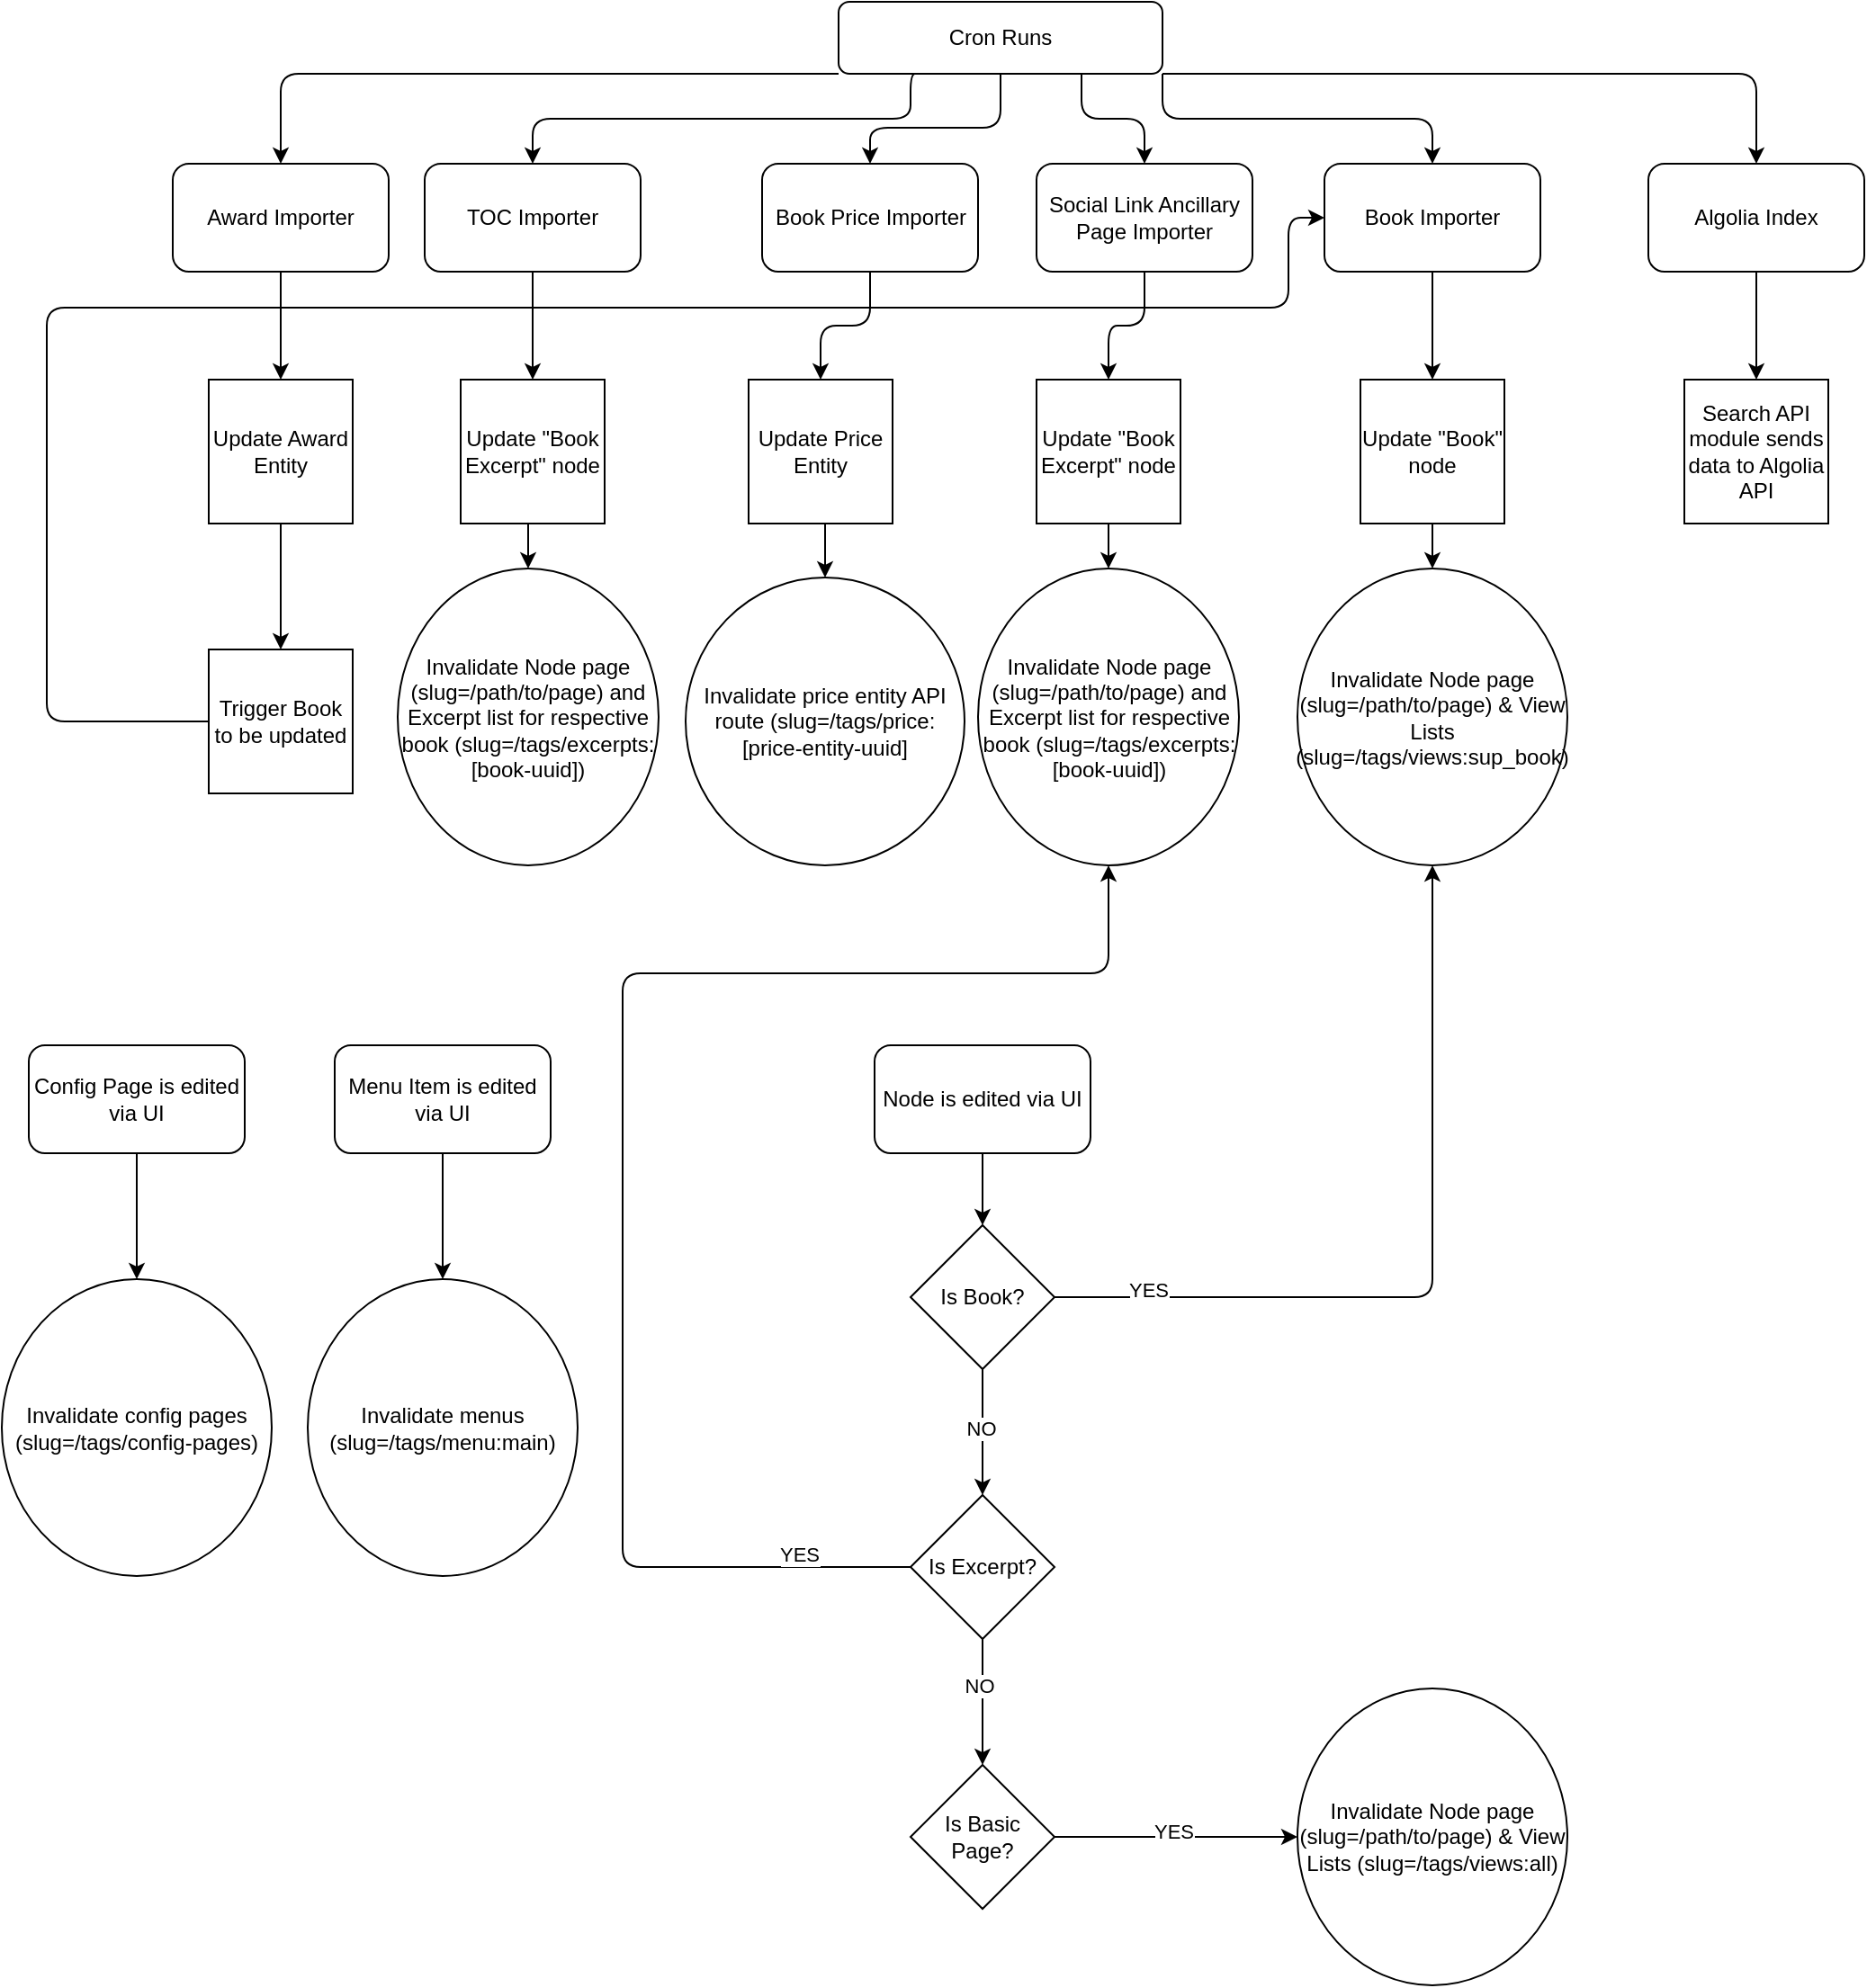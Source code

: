 <mxfile version="24.9.1">
  <diagram id="C5RBs43oDa-KdzZeNtuy" name="Page-1">
    <mxGraphModel dx="1909" dy="1082" grid="1" gridSize="10" guides="1" tooltips="1" connect="1" arrows="1" fold="1" page="1" pageScale="1" pageWidth="827" pageHeight="1169" math="0" shadow="0">
      <root>
        <mxCell id="WIyWlLk6GJQsqaUBKTNV-0" />
        <mxCell id="WIyWlLk6GJQsqaUBKTNV-1" parent="WIyWlLk6GJQsqaUBKTNV-0" />
        <mxCell id="gXQ1bGzr18bKDSAEKjB8-29" style="edgeStyle=orthogonalEdgeStyle;rounded=1;orthogonalLoop=1;jettySize=auto;html=1;exitX=0;exitY=1;exitDx=0;exitDy=0;entryX=0.5;entryY=0;entryDx=0;entryDy=0;curved=0;" edge="1" parent="WIyWlLk6GJQsqaUBKTNV-1" source="WIyWlLk6GJQsqaUBKTNV-3" target="gXQ1bGzr18bKDSAEKjB8-5">
          <mxGeometry relative="1" as="geometry">
            <Array as="points">
              <mxPoint x="-60" y="40" />
            </Array>
          </mxGeometry>
        </mxCell>
        <mxCell id="gXQ1bGzr18bKDSAEKjB8-31" style="edgeStyle=orthogonalEdgeStyle;rounded=1;orthogonalLoop=1;jettySize=auto;html=1;exitX=0.25;exitY=1;exitDx=0;exitDy=0;entryX=0.5;entryY=0;entryDx=0;entryDy=0;curved=0;" edge="1" parent="WIyWlLk6GJQsqaUBKTNV-1" source="WIyWlLk6GJQsqaUBKTNV-3" target="gXQ1bGzr18bKDSAEKjB8-4">
          <mxGeometry relative="1" as="geometry">
            <Array as="points">
              <mxPoint x="290" y="40" />
              <mxPoint x="290" y="65" />
              <mxPoint x="80" y="65" />
            </Array>
          </mxGeometry>
        </mxCell>
        <mxCell id="gXQ1bGzr18bKDSAEKjB8-32" style="edgeStyle=orthogonalEdgeStyle;rounded=1;orthogonalLoop=1;jettySize=auto;html=1;exitX=0.5;exitY=1;exitDx=0;exitDy=0;entryX=0.5;entryY=0;entryDx=0;entryDy=0;curved=0;" edge="1" parent="WIyWlLk6GJQsqaUBKTNV-1" source="WIyWlLk6GJQsqaUBKTNV-3" target="gXQ1bGzr18bKDSAEKjB8-3">
          <mxGeometry relative="1" as="geometry">
            <Array as="points">
              <mxPoint x="340" y="70" />
              <mxPoint x="268" y="70" />
            </Array>
          </mxGeometry>
        </mxCell>
        <mxCell id="gXQ1bGzr18bKDSAEKjB8-33" style="edgeStyle=orthogonalEdgeStyle;rounded=1;orthogonalLoop=1;jettySize=auto;html=1;exitX=0.75;exitY=1;exitDx=0;exitDy=0;entryX=0.5;entryY=0;entryDx=0;entryDy=0;curved=0;" edge="1" parent="WIyWlLk6GJQsqaUBKTNV-1" source="WIyWlLk6GJQsqaUBKTNV-3" target="gXQ1bGzr18bKDSAEKjB8-0">
          <mxGeometry relative="1" as="geometry" />
        </mxCell>
        <mxCell id="gXQ1bGzr18bKDSAEKjB8-34" style="edgeStyle=orthogonalEdgeStyle;rounded=1;orthogonalLoop=1;jettySize=auto;html=1;exitX=1;exitY=1;exitDx=0;exitDy=0;entryX=0.5;entryY=0;entryDx=0;entryDy=0;curved=0;" edge="1" parent="WIyWlLk6GJQsqaUBKTNV-1" source="WIyWlLk6GJQsqaUBKTNV-3" target="gXQ1bGzr18bKDSAEKjB8-1">
          <mxGeometry relative="1" as="geometry" />
        </mxCell>
        <mxCell id="gXQ1bGzr18bKDSAEKjB8-35" style="edgeStyle=orthogonalEdgeStyle;rounded=1;orthogonalLoop=1;jettySize=auto;html=1;exitX=1;exitY=1;exitDx=0;exitDy=0;entryX=0.5;entryY=0;entryDx=0;entryDy=0;curved=0;" edge="1" parent="WIyWlLk6GJQsqaUBKTNV-1" source="WIyWlLk6GJQsqaUBKTNV-3" target="gXQ1bGzr18bKDSAEKjB8-2">
          <mxGeometry relative="1" as="geometry">
            <Array as="points">
              <mxPoint x="760" y="40" />
            </Array>
          </mxGeometry>
        </mxCell>
        <mxCell id="WIyWlLk6GJQsqaUBKTNV-3" value="Cron Runs" style="rounded=1;whiteSpace=wrap;html=1;fontSize=12;glass=0;strokeWidth=1;shadow=0;" parent="WIyWlLk6GJQsqaUBKTNV-1" vertex="1">
          <mxGeometry x="250" width="180" height="40" as="geometry" />
        </mxCell>
        <mxCell id="gXQ1bGzr18bKDSAEKjB8-39" style="edgeStyle=orthogonalEdgeStyle;rounded=1;orthogonalLoop=1;jettySize=auto;html=1;exitX=0.5;exitY=1;exitDx=0;exitDy=0;entryX=0.5;entryY=0;entryDx=0;entryDy=0;curved=0;" edge="1" parent="WIyWlLk6GJQsqaUBKTNV-1" source="gXQ1bGzr18bKDSAEKjB8-0" target="gXQ1bGzr18bKDSAEKjB8-15">
          <mxGeometry relative="1" as="geometry" />
        </mxCell>
        <mxCell id="gXQ1bGzr18bKDSAEKjB8-0" value="Social Link Ancillary Page Importer" style="rounded=1;whiteSpace=wrap;html=1;" vertex="1" parent="WIyWlLk6GJQsqaUBKTNV-1">
          <mxGeometry x="360" y="90" width="120" height="60" as="geometry" />
        </mxCell>
        <mxCell id="gXQ1bGzr18bKDSAEKjB8-40" style="edgeStyle=orthogonalEdgeStyle;rounded=0;orthogonalLoop=1;jettySize=auto;html=1;exitX=0.5;exitY=1;exitDx=0;exitDy=0;entryX=0.5;entryY=0;entryDx=0;entryDy=0;" edge="1" parent="WIyWlLk6GJQsqaUBKTNV-1" source="gXQ1bGzr18bKDSAEKjB8-1" target="gXQ1bGzr18bKDSAEKjB8-16">
          <mxGeometry relative="1" as="geometry" />
        </mxCell>
        <mxCell id="gXQ1bGzr18bKDSAEKjB8-1" value="Book Importer" style="rounded=1;whiteSpace=wrap;html=1;" vertex="1" parent="WIyWlLk6GJQsqaUBKTNV-1">
          <mxGeometry x="520" y="90" width="120" height="60" as="geometry" />
        </mxCell>
        <mxCell id="gXQ1bGzr18bKDSAEKjB8-41" style="edgeStyle=orthogonalEdgeStyle;rounded=0;orthogonalLoop=1;jettySize=auto;html=1;exitX=0.5;exitY=1;exitDx=0;exitDy=0;entryX=0.5;entryY=0;entryDx=0;entryDy=0;" edge="1" parent="WIyWlLk6GJQsqaUBKTNV-1" source="gXQ1bGzr18bKDSAEKjB8-2" target="gXQ1bGzr18bKDSAEKjB8-24">
          <mxGeometry relative="1" as="geometry" />
        </mxCell>
        <mxCell id="gXQ1bGzr18bKDSAEKjB8-2" value="Algolia Index" style="rounded=1;whiteSpace=wrap;html=1;" vertex="1" parent="WIyWlLk6GJQsqaUBKTNV-1">
          <mxGeometry x="700" y="90" width="120" height="60" as="geometry" />
        </mxCell>
        <mxCell id="gXQ1bGzr18bKDSAEKjB8-38" style="edgeStyle=orthogonalEdgeStyle;rounded=1;orthogonalLoop=1;jettySize=auto;html=1;exitX=0.5;exitY=1;exitDx=0;exitDy=0;entryX=0.5;entryY=0;entryDx=0;entryDy=0;curved=0;" edge="1" parent="WIyWlLk6GJQsqaUBKTNV-1" source="gXQ1bGzr18bKDSAEKjB8-3" target="gXQ1bGzr18bKDSAEKjB8-17">
          <mxGeometry relative="1" as="geometry" />
        </mxCell>
        <mxCell id="gXQ1bGzr18bKDSAEKjB8-3" value="Book Price Importer" style="rounded=1;whiteSpace=wrap;html=1;" vertex="1" parent="WIyWlLk6GJQsqaUBKTNV-1">
          <mxGeometry x="207.5" y="90" width="120" height="60" as="geometry" />
        </mxCell>
        <mxCell id="gXQ1bGzr18bKDSAEKjB8-37" style="edgeStyle=orthogonalEdgeStyle;rounded=0;orthogonalLoop=1;jettySize=auto;html=1;exitX=0.5;exitY=1;exitDx=0;exitDy=0;entryX=0.5;entryY=0;entryDx=0;entryDy=0;" edge="1" parent="WIyWlLk6GJQsqaUBKTNV-1" source="gXQ1bGzr18bKDSAEKjB8-4" target="gXQ1bGzr18bKDSAEKjB8-14">
          <mxGeometry relative="1" as="geometry" />
        </mxCell>
        <mxCell id="gXQ1bGzr18bKDSAEKjB8-4" value="TOC Importer" style="rounded=1;whiteSpace=wrap;html=1;" vertex="1" parent="WIyWlLk6GJQsqaUBKTNV-1">
          <mxGeometry x="20" y="90" width="120" height="60" as="geometry" />
        </mxCell>
        <mxCell id="gXQ1bGzr18bKDSAEKjB8-36" style="edgeStyle=orthogonalEdgeStyle;rounded=0;orthogonalLoop=1;jettySize=auto;html=1;exitX=0.5;exitY=1;exitDx=0;exitDy=0;entryX=0.5;entryY=0;entryDx=0;entryDy=0;" edge="1" parent="WIyWlLk6GJQsqaUBKTNV-1" source="gXQ1bGzr18bKDSAEKjB8-5" target="gXQ1bGzr18bKDSAEKjB8-12">
          <mxGeometry relative="1" as="geometry" />
        </mxCell>
        <mxCell id="gXQ1bGzr18bKDSAEKjB8-5" value="Award Importer" style="rounded=1;whiteSpace=wrap;html=1;" vertex="1" parent="WIyWlLk6GJQsqaUBKTNV-1">
          <mxGeometry x="-120" y="90" width="120" height="60" as="geometry" />
        </mxCell>
        <mxCell id="gXQ1bGzr18bKDSAEKjB8-42" style="edgeStyle=orthogonalEdgeStyle;rounded=0;orthogonalLoop=1;jettySize=auto;html=1;entryX=0.5;entryY=0;entryDx=0;entryDy=0;" edge="1" parent="WIyWlLk6GJQsqaUBKTNV-1" source="gXQ1bGzr18bKDSAEKjB8-12" target="gXQ1bGzr18bKDSAEKjB8-13">
          <mxGeometry relative="1" as="geometry" />
        </mxCell>
        <mxCell id="gXQ1bGzr18bKDSAEKjB8-12" value="Update Award Entity" style="whiteSpace=wrap;html=1;aspect=fixed;" vertex="1" parent="WIyWlLk6GJQsqaUBKTNV-1">
          <mxGeometry x="-100" y="210" width="80" height="80" as="geometry" />
        </mxCell>
        <mxCell id="gXQ1bGzr18bKDSAEKjB8-47" style="edgeStyle=orthogonalEdgeStyle;rounded=1;orthogonalLoop=1;jettySize=auto;html=1;exitX=0;exitY=0.5;exitDx=0;exitDy=0;entryX=0;entryY=0.5;entryDx=0;entryDy=0;curved=0;" edge="1" parent="WIyWlLk6GJQsqaUBKTNV-1" source="gXQ1bGzr18bKDSAEKjB8-13" target="gXQ1bGzr18bKDSAEKjB8-1">
          <mxGeometry relative="1" as="geometry">
            <Array as="points">
              <mxPoint x="-190" y="400" />
              <mxPoint x="-190" y="170" />
              <mxPoint x="500" y="170" />
              <mxPoint x="500" y="120" />
            </Array>
          </mxGeometry>
        </mxCell>
        <mxCell id="gXQ1bGzr18bKDSAEKjB8-13" value="Trigger Book to be updated" style="whiteSpace=wrap;html=1;aspect=fixed;" vertex="1" parent="WIyWlLk6GJQsqaUBKTNV-1">
          <mxGeometry x="-100" y="360" width="80" height="80" as="geometry" />
        </mxCell>
        <mxCell id="gXQ1bGzr18bKDSAEKjB8-43" style="edgeStyle=orthogonalEdgeStyle;rounded=0;orthogonalLoop=1;jettySize=auto;html=1;exitX=0.5;exitY=1;exitDx=0;exitDy=0;entryX=0.5;entryY=0;entryDx=0;entryDy=0;" edge="1" parent="WIyWlLk6GJQsqaUBKTNV-1" source="gXQ1bGzr18bKDSAEKjB8-14" target="gXQ1bGzr18bKDSAEKjB8-18">
          <mxGeometry relative="1" as="geometry" />
        </mxCell>
        <mxCell id="gXQ1bGzr18bKDSAEKjB8-14" value="Update &quot;Book Excerpt&quot; node" style="whiteSpace=wrap;html=1;aspect=fixed;" vertex="1" parent="WIyWlLk6GJQsqaUBKTNV-1">
          <mxGeometry x="40" y="210" width="80" height="80" as="geometry" />
        </mxCell>
        <mxCell id="gXQ1bGzr18bKDSAEKjB8-45" style="edgeStyle=orthogonalEdgeStyle;rounded=0;orthogonalLoop=1;jettySize=auto;html=1;exitX=0.5;exitY=1;exitDx=0;exitDy=0;entryX=0.5;entryY=0;entryDx=0;entryDy=0;" edge="1" parent="WIyWlLk6GJQsqaUBKTNV-1" source="gXQ1bGzr18bKDSAEKjB8-15" target="gXQ1bGzr18bKDSAEKjB8-23">
          <mxGeometry relative="1" as="geometry" />
        </mxCell>
        <mxCell id="gXQ1bGzr18bKDSAEKjB8-15" value="Update &quot;Book Excerpt&quot; node" style="whiteSpace=wrap;html=1;aspect=fixed;" vertex="1" parent="WIyWlLk6GJQsqaUBKTNV-1">
          <mxGeometry x="360" y="210" width="80" height="80" as="geometry" />
        </mxCell>
        <mxCell id="gXQ1bGzr18bKDSAEKjB8-46" style="edgeStyle=orthogonalEdgeStyle;rounded=0;orthogonalLoop=1;jettySize=auto;html=1;exitX=0.5;exitY=1;exitDx=0;exitDy=0;entryX=0.5;entryY=0;entryDx=0;entryDy=0;" edge="1" parent="WIyWlLk6GJQsqaUBKTNV-1" source="gXQ1bGzr18bKDSAEKjB8-16" target="gXQ1bGzr18bKDSAEKjB8-21">
          <mxGeometry relative="1" as="geometry" />
        </mxCell>
        <mxCell id="gXQ1bGzr18bKDSAEKjB8-16" value="Update &quot;Book&quot; node" style="whiteSpace=wrap;html=1;aspect=fixed;" vertex="1" parent="WIyWlLk6GJQsqaUBKTNV-1">
          <mxGeometry x="540" y="210" width="80" height="80" as="geometry" />
        </mxCell>
        <mxCell id="gXQ1bGzr18bKDSAEKjB8-44" style="edgeStyle=orthogonalEdgeStyle;rounded=0;orthogonalLoop=1;jettySize=auto;html=1;exitX=0.5;exitY=1;exitDx=0;exitDy=0;entryX=0.5;entryY=0;entryDx=0;entryDy=0;" edge="1" parent="WIyWlLk6GJQsqaUBKTNV-1" source="gXQ1bGzr18bKDSAEKjB8-17" target="gXQ1bGzr18bKDSAEKjB8-19">
          <mxGeometry relative="1" as="geometry" />
        </mxCell>
        <mxCell id="gXQ1bGzr18bKDSAEKjB8-17" value="Update Price Entity" style="whiteSpace=wrap;html=1;aspect=fixed;" vertex="1" parent="WIyWlLk6GJQsqaUBKTNV-1">
          <mxGeometry x="200" y="210" width="80" height="80" as="geometry" />
        </mxCell>
        <mxCell id="gXQ1bGzr18bKDSAEKjB8-18" value="Invalidate Node page (slug=/path/to/page) and Excerpt list for respective book (slug=/tags/excerpts:[book-uuid])" style="ellipse;whiteSpace=wrap;html=1;" vertex="1" parent="WIyWlLk6GJQsqaUBKTNV-1">
          <mxGeometry x="5" y="315" width="145" height="165" as="geometry" />
        </mxCell>
        <mxCell id="gXQ1bGzr18bKDSAEKjB8-19" value="&lt;div&gt;Invalidate price entity API route (slug=/tags/price:[price-entity-uuid]&lt;br&gt;&lt;/div&gt;" style="ellipse;whiteSpace=wrap;html=1;" vertex="1" parent="WIyWlLk6GJQsqaUBKTNV-1">
          <mxGeometry x="165" y="320" width="155" height="160" as="geometry" />
        </mxCell>
        <mxCell id="gXQ1bGzr18bKDSAEKjB8-21" value="&lt;div&gt;Invalidate Node page (slug=/path/to/page) &amp;amp; View Lists (slug=/tags/views:sup_book)&lt;/div&gt;" style="ellipse;whiteSpace=wrap;html=1;" vertex="1" parent="WIyWlLk6GJQsqaUBKTNV-1">
          <mxGeometry x="505" y="315" width="150" height="165" as="geometry" />
        </mxCell>
        <mxCell id="gXQ1bGzr18bKDSAEKjB8-23" value="Invalidate Node page (slug=/path/to/page) and Excerpt list for respective book (slug=/tags/excerpts:[book-uuid])" style="ellipse;whiteSpace=wrap;html=1;" vertex="1" parent="WIyWlLk6GJQsqaUBKTNV-1">
          <mxGeometry x="327.5" y="315" width="145" height="165" as="geometry" />
        </mxCell>
        <mxCell id="gXQ1bGzr18bKDSAEKjB8-24" value="&lt;div&gt;Search API module sends data to Algolia API&lt;/div&gt;" style="whiteSpace=wrap;html=1;aspect=fixed;" vertex="1" parent="WIyWlLk6GJQsqaUBKTNV-1">
          <mxGeometry x="720" y="210" width="80" height="80" as="geometry" />
        </mxCell>
        <mxCell id="gXQ1bGzr18bKDSAEKjB8-50" style="edgeStyle=orthogonalEdgeStyle;rounded=0;orthogonalLoop=1;jettySize=auto;html=1;exitX=0.5;exitY=1;exitDx=0;exitDy=0;entryX=0.5;entryY=0;entryDx=0;entryDy=0;" edge="1" parent="WIyWlLk6GJQsqaUBKTNV-1" source="gXQ1bGzr18bKDSAEKjB8-48">
          <mxGeometry relative="1" as="geometry">
            <mxPoint x="330" y="680" as="targetPoint" />
          </mxGeometry>
        </mxCell>
        <mxCell id="gXQ1bGzr18bKDSAEKjB8-48" value="Node is edited via UI" style="rounded=1;whiteSpace=wrap;html=1;" vertex="1" parent="WIyWlLk6GJQsqaUBKTNV-1">
          <mxGeometry x="270" y="580" width="120" height="60" as="geometry" />
        </mxCell>
        <mxCell id="gXQ1bGzr18bKDSAEKjB8-58" style="edgeStyle=orthogonalEdgeStyle;rounded=0;orthogonalLoop=1;jettySize=auto;html=1;exitX=0.5;exitY=1;exitDx=0;exitDy=0;entryX=0.5;entryY=0;entryDx=0;entryDy=0;" edge="1" parent="WIyWlLk6GJQsqaUBKTNV-1" source="gXQ1bGzr18bKDSAEKjB8-51" target="gXQ1bGzr18bKDSAEKjB8-52">
          <mxGeometry relative="1" as="geometry" />
        </mxCell>
        <mxCell id="gXQ1bGzr18bKDSAEKjB8-59" value="&lt;div&gt;NO&lt;/div&gt;" style="edgeLabel;html=1;align=center;verticalAlign=middle;resizable=0;points=[];" vertex="1" connectable="0" parent="gXQ1bGzr18bKDSAEKjB8-58">
          <mxGeometry x="-0.067" y="-1" relative="1" as="geometry">
            <mxPoint as="offset" />
          </mxGeometry>
        </mxCell>
        <mxCell id="gXQ1bGzr18bKDSAEKjB8-61" style="edgeStyle=orthogonalEdgeStyle;rounded=1;orthogonalLoop=1;jettySize=auto;html=1;exitX=1;exitY=0.5;exitDx=0;exitDy=0;entryX=0.5;entryY=1;entryDx=0;entryDy=0;curved=0;" edge="1" parent="WIyWlLk6GJQsqaUBKTNV-1" source="gXQ1bGzr18bKDSAEKjB8-51" target="gXQ1bGzr18bKDSAEKjB8-21">
          <mxGeometry relative="1" as="geometry" />
        </mxCell>
        <mxCell id="gXQ1bGzr18bKDSAEKjB8-62" value="&lt;div&gt;YES&lt;/div&gt;" style="edgeLabel;html=1;align=center;verticalAlign=middle;resizable=0;points=[];" vertex="1" connectable="0" parent="gXQ1bGzr18bKDSAEKjB8-61">
          <mxGeometry x="-0.771" y="4" relative="1" as="geometry">
            <mxPoint as="offset" />
          </mxGeometry>
        </mxCell>
        <mxCell id="gXQ1bGzr18bKDSAEKjB8-51" value="Is Book?" style="rhombus;whiteSpace=wrap;html=1;" vertex="1" parent="WIyWlLk6GJQsqaUBKTNV-1">
          <mxGeometry x="290" y="680" width="80" height="80" as="geometry" />
        </mxCell>
        <mxCell id="gXQ1bGzr18bKDSAEKjB8-54" style="edgeStyle=orthogonalEdgeStyle;rounded=1;orthogonalLoop=1;jettySize=auto;html=1;exitX=0;exitY=0.5;exitDx=0;exitDy=0;entryX=0.5;entryY=1;entryDx=0;entryDy=0;curved=0;" edge="1" parent="WIyWlLk6GJQsqaUBKTNV-1" source="gXQ1bGzr18bKDSAEKjB8-52" target="gXQ1bGzr18bKDSAEKjB8-23">
          <mxGeometry relative="1" as="geometry">
            <Array as="points">
              <mxPoint x="130" y="870" />
              <mxPoint x="130" y="540" />
              <mxPoint x="400" y="540" />
            </Array>
          </mxGeometry>
        </mxCell>
        <mxCell id="gXQ1bGzr18bKDSAEKjB8-55" value="&lt;div&gt;YES&lt;/div&gt;" style="edgeLabel;html=1;align=center;verticalAlign=middle;resizable=0;points=[];" vertex="1" connectable="0" parent="gXQ1bGzr18bKDSAEKjB8-54">
          <mxGeometry x="-0.848" y="-7" relative="1" as="geometry">
            <mxPoint as="offset" />
          </mxGeometry>
        </mxCell>
        <mxCell id="gXQ1bGzr18bKDSAEKjB8-56" style="edgeStyle=orthogonalEdgeStyle;rounded=0;orthogonalLoop=1;jettySize=auto;html=1;exitX=0.5;exitY=1;exitDx=0;exitDy=0;entryX=0.5;entryY=0;entryDx=0;entryDy=0;" edge="1" parent="WIyWlLk6GJQsqaUBKTNV-1" source="gXQ1bGzr18bKDSAEKjB8-52" target="gXQ1bGzr18bKDSAEKjB8-53">
          <mxGeometry relative="1" as="geometry" />
        </mxCell>
        <mxCell id="gXQ1bGzr18bKDSAEKjB8-57" value="NO" style="edgeLabel;html=1;align=center;verticalAlign=middle;resizable=0;points=[];" vertex="1" connectable="0" parent="gXQ1bGzr18bKDSAEKjB8-56">
          <mxGeometry x="-0.265" y="-2" relative="1" as="geometry">
            <mxPoint as="offset" />
          </mxGeometry>
        </mxCell>
        <mxCell id="gXQ1bGzr18bKDSAEKjB8-52" value="Is Excerpt?" style="rhombus;whiteSpace=wrap;html=1;" vertex="1" parent="WIyWlLk6GJQsqaUBKTNV-1">
          <mxGeometry x="290" y="830" width="80" height="80" as="geometry" />
        </mxCell>
        <mxCell id="gXQ1bGzr18bKDSAEKjB8-65" style="edgeStyle=orthogonalEdgeStyle;rounded=0;orthogonalLoop=1;jettySize=auto;html=1;exitX=1;exitY=0.5;exitDx=0;exitDy=0;entryX=0;entryY=0.5;entryDx=0;entryDy=0;" edge="1" parent="WIyWlLk6GJQsqaUBKTNV-1" source="gXQ1bGzr18bKDSAEKjB8-53" target="gXQ1bGzr18bKDSAEKjB8-64">
          <mxGeometry relative="1" as="geometry" />
        </mxCell>
        <mxCell id="gXQ1bGzr18bKDSAEKjB8-66" value="YES" style="edgeLabel;html=1;align=center;verticalAlign=middle;resizable=0;points=[];" vertex="1" connectable="0" parent="gXQ1bGzr18bKDSAEKjB8-65">
          <mxGeometry x="-0.022" y="3" relative="1" as="geometry">
            <mxPoint as="offset" />
          </mxGeometry>
        </mxCell>
        <mxCell id="gXQ1bGzr18bKDSAEKjB8-53" value="Is Basic Page?" style="rhombus;whiteSpace=wrap;html=1;" vertex="1" parent="WIyWlLk6GJQsqaUBKTNV-1">
          <mxGeometry x="290" y="980" width="80" height="80" as="geometry" />
        </mxCell>
        <mxCell id="gXQ1bGzr18bKDSAEKjB8-64" value="&lt;div&gt;Invalidate Node page (slug=/path/to/page) &amp;amp; View Lists (slug=/tags/views:all)&lt;/div&gt;" style="ellipse;whiteSpace=wrap;html=1;" vertex="1" parent="WIyWlLk6GJQsqaUBKTNV-1">
          <mxGeometry x="505" y="937.5" width="150" height="165" as="geometry" />
        </mxCell>
        <mxCell id="gXQ1bGzr18bKDSAEKjB8-121" style="edgeStyle=orthogonalEdgeStyle;rounded=0;orthogonalLoop=1;jettySize=auto;html=1;entryX=0.5;entryY=0;entryDx=0;entryDy=0;" edge="1" parent="WIyWlLk6GJQsqaUBKTNV-1" source="gXQ1bGzr18bKDSAEKjB8-67" target="gXQ1bGzr18bKDSAEKjB8-120">
          <mxGeometry relative="1" as="geometry" />
        </mxCell>
        <mxCell id="gXQ1bGzr18bKDSAEKjB8-67" value="Config Page is edited via UI" style="rounded=1;whiteSpace=wrap;html=1;" vertex="1" parent="WIyWlLk6GJQsqaUBKTNV-1">
          <mxGeometry x="-200" y="580" width="120" height="60" as="geometry" />
        </mxCell>
        <mxCell id="gXQ1bGzr18bKDSAEKjB8-120" value="&lt;div&gt;Invalidate config pages (slug=/tags/config-pages)&lt;/div&gt;" style="ellipse;whiteSpace=wrap;html=1;" vertex="1" parent="WIyWlLk6GJQsqaUBKTNV-1">
          <mxGeometry x="-215" y="710" width="150" height="165" as="geometry" />
        </mxCell>
        <mxCell id="gXQ1bGzr18bKDSAEKjB8-124" style="edgeStyle=orthogonalEdgeStyle;rounded=0;orthogonalLoop=1;jettySize=auto;html=1;entryX=0.5;entryY=0;entryDx=0;entryDy=0;" edge="1" parent="WIyWlLk6GJQsqaUBKTNV-1" source="gXQ1bGzr18bKDSAEKjB8-122" target="gXQ1bGzr18bKDSAEKjB8-123">
          <mxGeometry relative="1" as="geometry" />
        </mxCell>
        <mxCell id="gXQ1bGzr18bKDSAEKjB8-122" value="Menu Item is edited via UI" style="rounded=1;whiteSpace=wrap;html=1;" vertex="1" parent="WIyWlLk6GJQsqaUBKTNV-1">
          <mxGeometry x="-30" y="580" width="120" height="60" as="geometry" />
        </mxCell>
        <mxCell id="gXQ1bGzr18bKDSAEKjB8-123" value="&lt;div&gt;Invalidate menus (slug=/tags/menu:main)&lt;/div&gt;" style="ellipse;whiteSpace=wrap;html=1;" vertex="1" parent="WIyWlLk6GJQsqaUBKTNV-1">
          <mxGeometry x="-45" y="710" width="150" height="165" as="geometry" />
        </mxCell>
      </root>
    </mxGraphModel>
  </diagram>
</mxfile>
